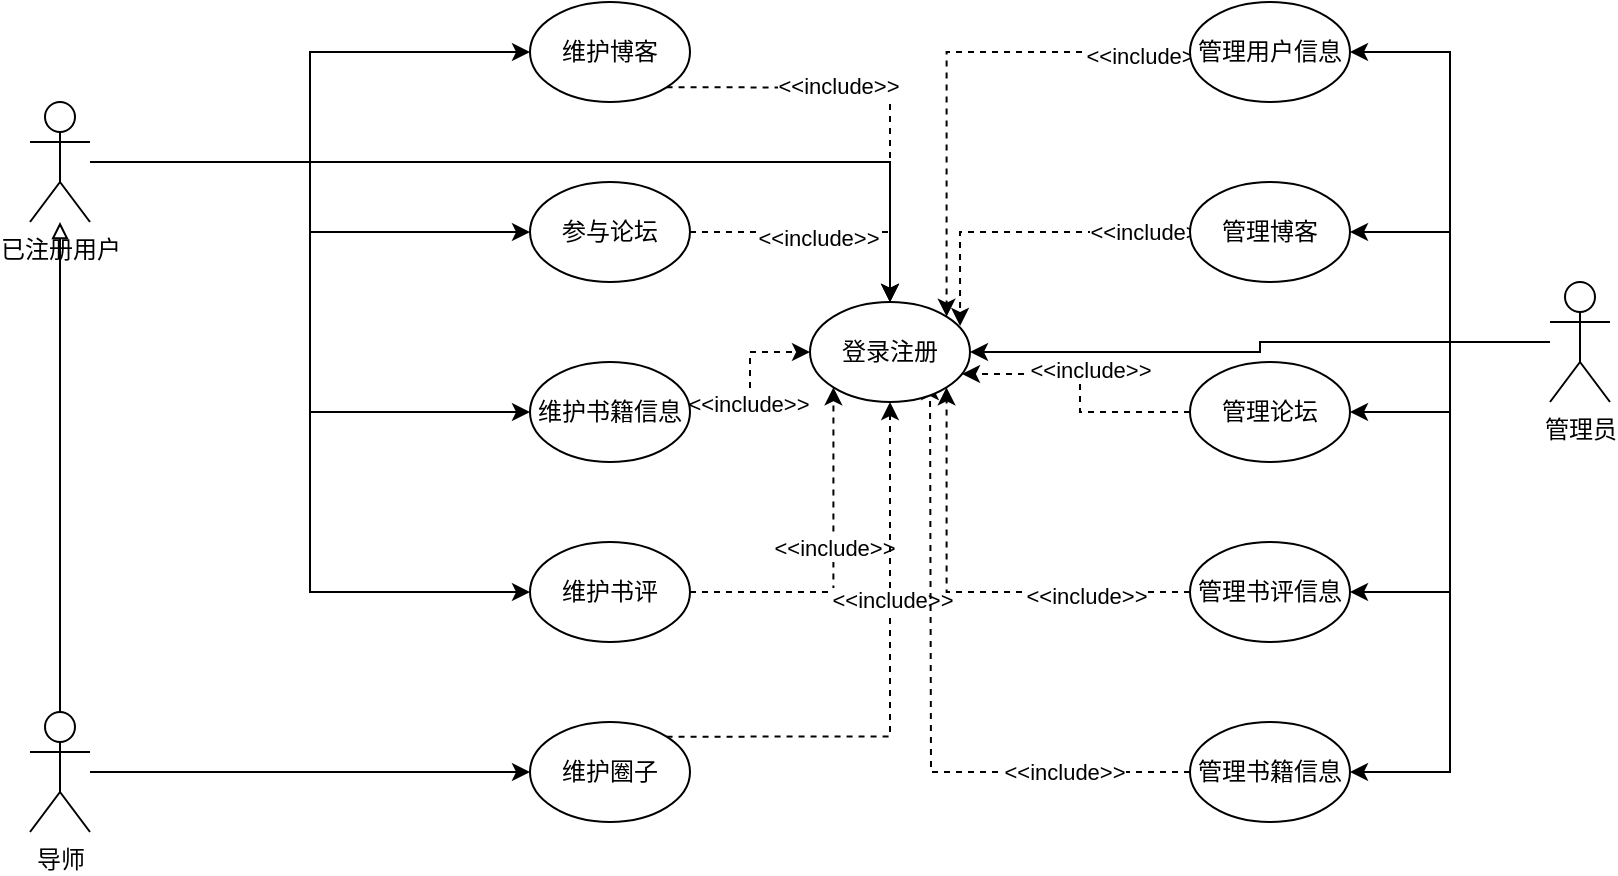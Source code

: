 <mxfile version="13.7.9" type="github" pages="6">
  <diagram id="I3KZT-gH1jHysMl6zNqr" name="用例图">
    <mxGraphModel dx="899" dy="559" grid="1" gridSize="10" guides="1" tooltips="1" connect="1" arrows="1" fold="1" page="1" pageScale="1" pageWidth="827" pageHeight="1169" math="0" shadow="0">
      <root>
        <mxCell id="0" />
        <mxCell id="1" parent="0" />
        <mxCell id="vuJ6yxuEo0MSaDhtRkO5-39" style="edgeStyle=orthogonalEdgeStyle;rounded=0;orthogonalLoop=1;jettySize=auto;html=1;exitX=1;exitY=1;exitDx=0;exitDy=0;dashed=1;startArrow=none;startFill=0;endArrow=classic;endFill=1;" parent="1" source="Urkiq6_dJbfK8fvMxKuh-2" target="vuJ6yxuEo0MSaDhtRkO5-33" edge="1">
          <mxGeometry relative="1" as="geometry" />
        </mxCell>
        <mxCell id="vuJ6yxuEo0MSaDhtRkO5-40" value="&amp;lt;&amp;lt;include&amp;gt;&amp;gt;" style="edgeLabel;html=1;align=center;verticalAlign=middle;resizable=0;points=[];" parent="vuJ6yxuEo0MSaDhtRkO5-39" vertex="1" connectable="0">
          <mxGeometry x="-0.226" y="1" relative="1" as="geometry">
            <mxPoint as="offset" />
          </mxGeometry>
        </mxCell>
        <object label="维护博客" fasdf="fsfgsfdgsadg" id="Urkiq6_dJbfK8fvMxKuh-2">
          <mxCell style="ellipse;whiteSpace=wrap;html=1;" parent="1" vertex="1">
            <mxGeometry x="350" y="40" width="80" height="50" as="geometry" />
          </mxCell>
        </object>
        <mxCell id="vuJ6yxuEo0MSaDhtRkO5-7" value="" style="edgeStyle=orthogonalEdgeStyle;rounded=0;orthogonalLoop=1;jettySize=auto;html=1;endArrow=none;endFill=0;startArrow=block;startFill=0;" parent="1" source="vuJ6yxuEo0MSaDhtRkO5-2" target="vuJ6yxuEo0MSaDhtRkO5-6" edge="1">
          <mxGeometry relative="1" as="geometry" />
        </mxCell>
        <mxCell id="vuJ6yxuEo0MSaDhtRkO5-8" style="edgeStyle=orthogonalEdgeStyle;rounded=0;orthogonalLoop=1;jettySize=auto;html=1;" parent="1" source="vuJ6yxuEo0MSaDhtRkO5-2" target="Urkiq6_dJbfK8fvMxKuh-2" edge="1">
          <mxGeometry relative="1" as="geometry" />
        </mxCell>
        <mxCell id="vuJ6yxuEo0MSaDhtRkO5-13" style="edgeStyle=orthogonalEdgeStyle;rounded=0;orthogonalLoop=1;jettySize=auto;html=1;entryX=0;entryY=0.5;entryDx=0;entryDy=0;" parent="1" source="vuJ6yxuEo0MSaDhtRkO5-2" target="vuJ6yxuEo0MSaDhtRkO5-9" edge="1">
          <mxGeometry relative="1" as="geometry" />
        </mxCell>
        <mxCell id="vuJ6yxuEo0MSaDhtRkO5-14" style="edgeStyle=orthogonalEdgeStyle;rounded=0;orthogonalLoop=1;jettySize=auto;html=1;entryX=0;entryY=0.5;entryDx=0;entryDy=0;" parent="1" source="vuJ6yxuEo0MSaDhtRkO5-2" target="vuJ6yxuEo0MSaDhtRkO5-10" edge="1">
          <mxGeometry relative="1" as="geometry" />
        </mxCell>
        <mxCell id="vuJ6yxuEo0MSaDhtRkO5-15" style="edgeStyle=orthogonalEdgeStyle;rounded=0;orthogonalLoop=1;jettySize=auto;html=1;entryX=0;entryY=0.5;entryDx=0;entryDy=0;" parent="1" source="vuJ6yxuEo0MSaDhtRkO5-2" target="vuJ6yxuEo0MSaDhtRkO5-11" edge="1">
          <mxGeometry relative="1" as="geometry" />
        </mxCell>
        <mxCell id="vuJ6yxuEo0MSaDhtRkO5-34" style="edgeStyle=orthogonalEdgeStyle;rounded=0;orthogonalLoop=1;jettySize=auto;html=1;startArrow=none;startFill=0;endArrow=classic;endFill=1;" parent="1" source="vuJ6yxuEo0MSaDhtRkO5-2" target="vuJ6yxuEo0MSaDhtRkO5-33" edge="1">
          <mxGeometry relative="1" as="geometry" />
        </mxCell>
        <mxCell id="vuJ6yxuEo0MSaDhtRkO5-2" value="已注册用户" style="shape=umlActor;verticalLabelPosition=bottom;verticalAlign=top;html=1;" parent="1" vertex="1">
          <mxGeometry x="100" y="90" width="30" height="60" as="geometry" />
        </mxCell>
        <mxCell id="vuJ6yxuEo0MSaDhtRkO5-16" style="edgeStyle=orthogonalEdgeStyle;rounded=0;orthogonalLoop=1;jettySize=auto;html=1;" parent="1" source="vuJ6yxuEo0MSaDhtRkO5-6" target="vuJ6yxuEo0MSaDhtRkO5-12" edge="1">
          <mxGeometry relative="1" as="geometry" />
        </mxCell>
        <mxCell id="vuJ6yxuEo0MSaDhtRkO5-6" value="导师" style="shape=umlActor;verticalLabelPosition=bottom;verticalAlign=top;html=1;" parent="1" vertex="1">
          <mxGeometry x="100" y="395" width="30" height="60" as="geometry" />
        </mxCell>
        <mxCell id="vuJ6yxuEo0MSaDhtRkO5-41" style="edgeStyle=orthogonalEdgeStyle;rounded=0;orthogonalLoop=1;jettySize=auto;html=1;dashed=1;startArrow=none;startFill=0;endArrow=classic;endFill=1;" parent="1" source="vuJ6yxuEo0MSaDhtRkO5-9" target="vuJ6yxuEo0MSaDhtRkO5-33" edge="1">
          <mxGeometry relative="1" as="geometry" />
        </mxCell>
        <mxCell id="vuJ6yxuEo0MSaDhtRkO5-42" value="&amp;lt;&amp;lt;include&amp;gt;&amp;gt;" style="edgeLabel;html=1;align=center;verticalAlign=middle;resizable=0;points=[];" parent="vuJ6yxuEo0MSaDhtRkO5-41" vertex="1" connectable="0">
          <mxGeometry x="-0.052" y="-3" relative="1" as="geometry">
            <mxPoint as="offset" />
          </mxGeometry>
        </mxCell>
        <UserObject label="参与论坛" link="data:page/id,ddqXl0nQFtod3dDMD2mm" id="vuJ6yxuEo0MSaDhtRkO5-9">
          <mxCell style="ellipse;whiteSpace=wrap;html=1;" parent="1" vertex="1">
            <mxGeometry x="350" y="130" width="80" height="50" as="geometry" />
          </mxCell>
        </UserObject>
        <mxCell id="vuJ6yxuEo0MSaDhtRkO5-43" style="edgeStyle=orthogonalEdgeStyle;rounded=0;orthogonalLoop=1;jettySize=auto;html=1;dashed=1;startArrow=none;startFill=0;endArrow=classic;endFill=1;" parent="1" source="vuJ6yxuEo0MSaDhtRkO5-10" target="vuJ6yxuEo0MSaDhtRkO5-33" edge="1">
          <mxGeometry relative="1" as="geometry" />
        </mxCell>
        <mxCell id="vuJ6yxuEo0MSaDhtRkO5-44" value="&amp;lt;&amp;lt;include&amp;gt;&amp;gt;" style="edgeLabel;html=1;align=center;verticalAlign=middle;resizable=0;points=[];" parent="vuJ6yxuEo0MSaDhtRkO5-43" vertex="1" connectable="0">
          <mxGeometry x="-0.356" y="4" relative="1" as="geometry">
            <mxPoint as="offset" />
          </mxGeometry>
        </mxCell>
        <mxCell id="vuJ6yxuEo0MSaDhtRkO5-10" value="维护书籍信息" style="ellipse;whiteSpace=wrap;html=1;" parent="1" vertex="1">
          <mxGeometry x="350" y="220" width="80" height="50" as="geometry" />
        </mxCell>
        <mxCell id="vuJ6yxuEo0MSaDhtRkO5-45" style="edgeStyle=orthogonalEdgeStyle;rounded=0;orthogonalLoop=1;jettySize=auto;html=1;entryX=0;entryY=1;entryDx=0;entryDy=0;dashed=1;startArrow=none;startFill=0;endArrow=classic;endFill=1;" parent="1" source="vuJ6yxuEo0MSaDhtRkO5-11" target="vuJ6yxuEo0MSaDhtRkO5-33" edge="1">
          <mxGeometry relative="1" as="geometry" />
        </mxCell>
        <mxCell id="vuJ6yxuEo0MSaDhtRkO5-46" value="&amp;lt;&amp;lt;include&amp;gt;&amp;gt;" style="edgeLabel;html=1;align=center;verticalAlign=middle;resizable=0;points=[];" parent="vuJ6yxuEo0MSaDhtRkO5-45" vertex="1" connectable="0">
          <mxGeometry x="-0.176" y="22" relative="1" as="geometry">
            <mxPoint x="22" y="-22" as="offset" />
          </mxGeometry>
        </mxCell>
        <mxCell id="vuJ6yxuEo0MSaDhtRkO5-11" value="维护书评" style="ellipse;whiteSpace=wrap;html=1;" parent="1" vertex="1">
          <mxGeometry x="350" y="310" width="80" height="50" as="geometry" />
        </mxCell>
        <mxCell id="vuJ6yxuEo0MSaDhtRkO5-37" style="edgeStyle=orthogonalEdgeStyle;rounded=0;orthogonalLoop=1;jettySize=auto;html=1;startArrow=none;startFill=0;endArrow=classic;endFill=1;exitX=1;exitY=0;exitDx=0;exitDy=0;dashed=1;" parent="1" source="vuJ6yxuEo0MSaDhtRkO5-12" target="vuJ6yxuEo0MSaDhtRkO5-33" edge="1">
          <mxGeometry relative="1" as="geometry" />
        </mxCell>
        <mxCell id="vuJ6yxuEo0MSaDhtRkO5-38" value="&amp;lt;&amp;lt;include&amp;gt;&amp;gt;" style="edgeLabel;html=1;align=center;verticalAlign=middle;resizable=0;points=[];" parent="vuJ6yxuEo0MSaDhtRkO5-37" vertex="1" connectable="0">
          <mxGeometry x="0.29" y="-1" relative="1" as="geometry">
            <mxPoint as="offset" />
          </mxGeometry>
        </mxCell>
        <mxCell id="vuJ6yxuEo0MSaDhtRkO5-12" value="维护圈子" style="ellipse;whiteSpace=wrap;html=1;" parent="1" vertex="1">
          <mxGeometry x="350" y="400" width="80" height="50" as="geometry" />
        </mxCell>
        <mxCell id="vuJ6yxuEo0MSaDhtRkO5-28" style="edgeStyle=orthogonalEdgeStyle;rounded=0;orthogonalLoop=1;jettySize=auto;html=1;entryX=1;entryY=0.5;entryDx=0;entryDy=0;startArrow=none;startFill=0;endArrow=classic;endFill=1;" parent="1" source="vuJ6yxuEo0MSaDhtRkO5-17" target="vuJ6yxuEo0MSaDhtRkO5-21" edge="1">
          <mxGeometry relative="1" as="geometry" />
        </mxCell>
        <mxCell id="vuJ6yxuEo0MSaDhtRkO5-29" style="edgeStyle=orthogonalEdgeStyle;rounded=0;orthogonalLoop=1;jettySize=auto;html=1;entryX=1;entryY=0.5;entryDx=0;entryDy=0;startArrow=none;startFill=0;endArrow=classic;endFill=1;" parent="1" source="vuJ6yxuEo0MSaDhtRkO5-17" target="vuJ6yxuEo0MSaDhtRkO5-20" edge="1">
          <mxGeometry relative="1" as="geometry" />
        </mxCell>
        <mxCell id="vuJ6yxuEo0MSaDhtRkO5-30" style="edgeStyle=orthogonalEdgeStyle;rounded=0;orthogonalLoop=1;jettySize=auto;html=1;entryX=1;entryY=0.5;entryDx=0;entryDy=0;startArrow=none;startFill=0;endArrow=classic;endFill=1;" parent="1" source="vuJ6yxuEo0MSaDhtRkO5-17" target="vuJ6yxuEo0MSaDhtRkO5-19" edge="1">
          <mxGeometry relative="1" as="geometry" />
        </mxCell>
        <mxCell id="vuJ6yxuEo0MSaDhtRkO5-31" style="edgeStyle=orthogonalEdgeStyle;rounded=0;orthogonalLoop=1;jettySize=auto;html=1;entryX=1;entryY=0.5;entryDx=0;entryDy=0;startArrow=none;startFill=0;endArrow=classic;endFill=1;" parent="1" source="vuJ6yxuEo0MSaDhtRkO5-17" target="vuJ6yxuEo0MSaDhtRkO5-18" edge="1">
          <mxGeometry relative="1" as="geometry" />
        </mxCell>
        <mxCell id="vuJ6yxuEo0MSaDhtRkO5-32" style="edgeStyle=orthogonalEdgeStyle;rounded=0;orthogonalLoop=1;jettySize=auto;html=1;entryX=1;entryY=0.5;entryDx=0;entryDy=0;startArrow=none;startFill=0;endArrow=classic;endFill=1;" parent="1" source="vuJ6yxuEo0MSaDhtRkO5-17" target="vuJ6yxuEo0MSaDhtRkO5-22" edge="1">
          <mxGeometry relative="1" as="geometry" />
        </mxCell>
        <mxCell id="vuJ6yxuEo0MSaDhtRkO5-36" style="edgeStyle=orthogonalEdgeStyle;rounded=0;orthogonalLoop=1;jettySize=auto;html=1;startArrow=none;startFill=0;endArrow=classic;endFill=1;" parent="1" source="vuJ6yxuEo0MSaDhtRkO5-17" target="vuJ6yxuEo0MSaDhtRkO5-33" edge="1">
          <mxGeometry relative="1" as="geometry" />
        </mxCell>
        <mxCell id="vuJ6yxuEo0MSaDhtRkO5-17" value="管理员" style="shape=umlActor;verticalLabelPosition=bottom;verticalAlign=top;html=1;" parent="1" vertex="1">
          <mxGeometry x="860" y="180" width="30" height="60" as="geometry" />
        </mxCell>
        <mxCell id="vuJ6yxuEo0MSaDhtRkO5-50" style="edgeStyle=orthogonalEdgeStyle;rounded=0;orthogonalLoop=1;jettySize=auto;html=1;entryX=1;entryY=1;entryDx=0;entryDy=0;dashed=1;startArrow=none;startFill=0;endArrow=classic;endFill=1;" parent="1" source="vuJ6yxuEo0MSaDhtRkO5-18" target="vuJ6yxuEo0MSaDhtRkO5-33" edge="1">
          <mxGeometry relative="1" as="geometry" />
        </mxCell>
        <mxCell id="vuJ6yxuEo0MSaDhtRkO5-57" value="&amp;lt;&amp;lt;include&amp;gt;&amp;gt;" style="edgeLabel;html=1;align=center;verticalAlign=middle;resizable=0;points=[];" parent="vuJ6yxuEo0MSaDhtRkO5-50" vertex="1" connectable="0">
          <mxGeometry x="-0.535" y="2" relative="1" as="geometry">
            <mxPoint as="offset" />
          </mxGeometry>
        </mxCell>
        <mxCell id="vuJ6yxuEo0MSaDhtRkO5-18" value="管理书评信息" style="ellipse;whiteSpace=wrap;html=1;" parent="1" vertex="1">
          <mxGeometry x="680" y="310" width="80" height="50" as="geometry" />
        </mxCell>
        <mxCell id="vuJ6yxuEo0MSaDhtRkO5-49" style="edgeStyle=orthogonalEdgeStyle;rounded=0;orthogonalLoop=1;jettySize=auto;html=1;entryX=0.95;entryY=0.72;entryDx=0;entryDy=0;entryPerimeter=0;dashed=1;startArrow=none;startFill=0;endArrow=classic;endFill=1;" parent="1" source="vuJ6yxuEo0MSaDhtRkO5-19" target="vuJ6yxuEo0MSaDhtRkO5-33" edge="1">
          <mxGeometry relative="1" as="geometry" />
        </mxCell>
        <mxCell id="vuJ6yxuEo0MSaDhtRkO5-59" value="&amp;lt;&amp;lt;include&amp;gt;&amp;gt;" style="edgeLabel;html=1;align=center;verticalAlign=middle;resizable=0;points=[];" parent="vuJ6yxuEo0MSaDhtRkO5-49" vertex="1" connectable="0">
          <mxGeometry x="0.368" y="-2" relative="1" as="geometry">
            <mxPoint x="22" as="offset" />
          </mxGeometry>
        </mxCell>
        <mxCell id="vuJ6yxuEo0MSaDhtRkO5-19" value="管理论坛" style="ellipse;whiteSpace=wrap;html=1;" parent="1" vertex="1">
          <mxGeometry x="680" y="220" width="80" height="50" as="geometry" />
        </mxCell>
        <mxCell id="vuJ6yxuEo0MSaDhtRkO5-48" style="edgeStyle=orthogonalEdgeStyle;rounded=0;orthogonalLoop=1;jettySize=auto;html=1;entryX=0.938;entryY=0.24;entryDx=0;entryDy=0;entryPerimeter=0;dashed=1;startArrow=none;startFill=0;endArrow=classic;endFill=1;" parent="1" source="vuJ6yxuEo0MSaDhtRkO5-20" target="vuJ6yxuEo0MSaDhtRkO5-33" edge="1">
          <mxGeometry relative="1" as="geometry" />
        </mxCell>
        <mxCell id="vuJ6yxuEo0MSaDhtRkO5-55" value="&amp;lt;&amp;lt;include&amp;gt;&amp;gt;" style="edgeLabel;html=1;align=center;verticalAlign=middle;resizable=0;points=[];" parent="vuJ6yxuEo0MSaDhtRkO5-48" vertex="1" connectable="0">
          <mxGeometry x="-0.747" relative="1" as="geometry">
            <mxPoint as="offset" />
          </mxGeometry>
        </mxCell>
        <mxCell id="vuJ6yxuEo0MSaDhtRkO5-20" value="管理博客" style="ellipse;whiteSpace=wrap;html=1;" parent="1" vertex="1">
          <mxGeometry x="680" y="130" width="80" height="50" as="geometry" />
        </mxCell>
        <mxCell id="vuJ6yxuEo0MSaDhtRkO5-47" style="edgeStyle=orthogonalEdgeStyle;rounded=0;orthogonalLoop=1;jettySize=auto;html=1;entryX=1;entryY=0;entryDx=0;entryDy=0;dashed=1;startArrow=none;startFill=0;endArrow=classic;endFill=1;" parent="1" source="vuJ6yxuEo0MSaDhtRkO5-21" target="vuJ6yxuEo0MSaDhtRkO5-33" edge="1">
          <mxGeometry relative="1" as="geometry" />
        </mxCell>
        <mxCell id="vuJ6yxuEo0MSaDhtRkO5-52" value="&amp;lt;&amp;lt;include&amp;gt;&amp;gt;" style="edgeLabel;html=1;align=center;verticalAlign=middle;resizable=0;points=[];" parent="vuJ6yxuEo0MSaDhtRkO5-47" vertex="1" connectable="0">
          <mxGeometry x="-0.821" y="2" relative="1" as="geometry">
            <mxPoint as="offset" />
          </mxGeometry>
        </mxCell>
        <mxCell id="vuJ6yxuEo0MSaDhtRkO5-21" value="管理用户信息" style="ellipse;whiteSpace=wrap;html=1;" parent="1" vertex="1">
          <mxGeometry x="680" y="40" width="80" height="50" as="geometry" />
        </mxCell>
        <mxCell id="vuJ6yxuEo0MSaDhtRkO5-51" style="edgeStyle=orthogonalEdgeStyle;rounded=0;orthogonalLoop=1;jettySize=auto;html=1;dashed=1;startArrow=none;startFill=0;endArrow=classic;endFill=1;" parent="1" source="vuJ6yxuEo0MSaDhtRkO5-22" edge="1">
          <mxGeometry relative="1" as="geometry">
            <mxPoint x="550" y="230" as="targetPoint" />
          </mxGeometry>
        </mxCell>
        <mxCell id="vuJ6yxuEo0MSaDhtRkO5-58" value="&amp;lt;&amp;lt;include&amp;gt;&amp;gt;" style="edgeLabel;html=1;align=center;verticalAlign=middle;resizable=0;points=[];" parent="vuJ6yxuEo0MSaDhtRkO5-51" vertex="1" connectable="0">
          <mxGeometry x="-0.608" relative="1" as="geometry">
            <mxPoint as="offset" />
          </mxGeometry>
        </mxCell>
        <mxCell id="vuJ6yxuEo0MSaDhtRkO5-22" value="管理书籍信息" style="ellipse;whiteSpace=wrap;html=1;" parent="1" vertex="1">
          <mxGeometry x="680" y="400" width="80" height="50" as="geometry" />
        </mxCell>
        <mxCell id="vuJ6yxuEo0MSaDhtRkO5-33" value="登录注册" style="ellipse;whiteSpace=wrap;html=1;" parent="1" vertex="1">
          <mxGeometry x="490" y="190" width="80" height="50" as="geometry" />
        </mxCell>
      </root>
    </mxGraphModel>
  </diagram>
  <diagram id="ddqXl0nQFtod3dDMD2mm" name="用例文字">
    <mxGraphModel dx="899" dy="559" grid="1" gridSize="10" guides="1" tooltips="1" connect="1" arrows="1" fold="1" page="1" pageScale="1" pageWidth="827" pageHeight="1169" math="0" shadow="0">
      <root>
        <mxCell id="R9NvmIShY4WSAQd4rQcJ-0" />
        <mxCell id="R9NvmIShY4WSAQd4rQcJ-1" parent="R9NvmIShY4WSAQd4rQcJ-0" />
        <mxCell id="b-Akr65Ob2qr5rtVW4R0-0" value="&lt;div&gt;&lt;span&gt;用例编号：xx&lt;/span&gt;&lt;/div&gt;&lt;div&gt;&lt;span&gt;用例名称：参与论坛&lt;/span&gt;&lt;/div&gt;&lt;div&gt;&lt;span&gt;前置条件：已登录，点击“讨论区”按钮&lt;/span&gt;&lt;/div&gt;&lt;div&gt;&lt;span&gt;后置条件：成功参与论坛&lt;/span&gt;&lt;/div&gt;&lt;div&gt;&lt;span&gt;活动步骤：1.点击讨论区按钮。&lt;/span&gt;&lt;/div&gt;&lt;div&gt;&lt;span&gt;2.显示已有讨论区&lt;/span&gt;&lt;/div&gt;&lt;div&gt;&lt;span&gt;3.用户点击进入已有的讨论区或新建讨论&lt;/span&gt;&lt;/div&gt;&lt;div&gt;&lt;span&gt;4.进入讨论&lt;/span&gt;&lt;/div&gt;&lt;div&gt;&lt;span&gt;拓展点：无&lt;/span&gt;&lt;/div&gt;&lt;div&gt;&lt;span&gt;异常处理：1.未登录——跳转&lt;/span&gt;&lt;/div&gt;&lt;div&gt;&lt;span&gt;2.系统出错——错误页，记录日志&lt;/span&gt;&lt;/div&gt;" style="text;html=1;align=left;verticalAlign=middle;resizable=0;points=[];autosize=1;" vertex="1" parent="R9NvmIShY4WSAQd4rQcJ-1">
          <mxGeometry x="90" y="410" width="230" height="160" as="geometry" />
        </mxCell>
      </root>
    </mxGraphModel>
  </diagram>
  <diagram id="PIxRhNnzzL-6vCuk4qo_" name="参与论坛类图">
    <mxGraphModel dx="899" dy="559" grid="1" gridSize="10" guides="1" tooltips="1" connect="1" arrows="1" fold="1" page="1" pageScale="1" pageWidth="827" pageHeight="1169" math="0" shadow="0">
      <root>
        <mxCell id="ge1Y5yiAR5JoLluocOsc-0" />
        <mxCell id="ge1Y5yiAR5JoLluocOsc-1" parent="ge1Y5yiAR5JoLluocOsc-0" />
        <mxCell id="fnrXz1J3qbSqWxqYZVMJ-4" value="User" style="swimlane;fontStyle=1;align=center;verticalAlign=top;childLayout=stackLayout;horizontal=1;startSize=26;horizontalStack=0;resizeParent=1;resizeParentMax=0;resizeLast=0;collapsible=1;marginBottom=0;" vertex="1" parent="ge1Y5yiAR5JoLluocOsc-1">
          <mxGeometry x="130" y="80" width="160" height="210" as="geometry">
            <mxRectangle x="280" y="80" width="60" height="26" as="alternateBounds" />
          </mxGeometry>
        </mxCell>
        <mxCell id="fnrXz1J3qbSqWxqYZVMJ-5" value="id:int" style="text;strokeColor=none;fillColor=none;align=left;verticalAlign=top;spacingLeft=4;spacingRight=4;overflow=hidden;rotatable=0;points=[[0,0.5],[1,0.5]];portConstraint=eastwest;" vertex="1" parent="fnrXz1J3qbSqWxqYZVMJ-4">
          <mxGeometry y="26" width="160" height="26" as="geometry" />
        </mxCell>
        <mxCell id="fnrXz1J3qbSqWxqYZVMJ-6" value="" style="line;strokeWidth=1;fillColor=none;align=left;verticalAlign=middle;spacingTop=-1;spacingLeft=3;spacingRight=3;rotatable=0;labelPosition=right;points=[];portConstraint=eastwest;" vertex="1" parent="fnrXz1J3qbSqWxqYZVMJ-4">
          <mxGeometry y="52" width="160" height="8" as="geometry" />
        </mxCell>
        <mxCell id="fnrXz1J3qbSqWxqYZVMJ-7" value="password:string" style="text;strokeColor=none;fillColor=none;align=left;verticalAlign=top;spacingLeft=4;spacingRight=4;overflow=hidden;rotatable=0;points=[[0,0.5],[1,0.5]];portConstraint=eastwest;" vertex="1" parent="fnrXz1J3qbSqWxqYZVMJ-4">
          <mxGeometry y="60" width="160" height="26" as="geometry" />
        </mxCell>
        <mxCell id="fnrXz1J3qbSqWxqYZVMJ-15" value="img" style="rounded=0;whiteSpace=wrap;html=1;" vertex="1" parent="fnrXz1J3qbSqWxqYZVMJ-4">
          <mxGeometry y="86" width="160" height="30" as="geometry" />
        </mxCell>
        <mxCell id="fnrXz1J3qbSqWxqYZVMJ-16" value="login()" style="rounded=0;whiteSpace=wrap;html=1;" vertex="1" parent="fnrXz1J3qbSqWxqYZVMJ-4">
          <mxGeometry y="116" width="160" height="34" as="geometry" />
        </mxCell>
        <mxCell id="sewnEPU8cPqHBaksERaa-2" value="viewComment()" style="rounded=0;whiteSpace=wrap;html=1;shadow=0;glass=0;sketch=0;imageAspect=1;fillOpacity=0;strokeOpacity=100;" vertex="1" parent="fnrXz1J3qbSqWxqYZVMJ-4">
          <mxGeometry y="150" width="160" height="30" as="geometry" />
        </mxCell>
        <mxCell id="Pe0jZCrPs6R8YZe5xFqU-0" value="review()" style="rounded=0;whiteSpace=wrap;html=1;shadow=0;glass=0;sketch=0;imageAspect=1;fillOpacity=0;strokeOpacity=100;" vertex="1" parent="fnrXz1J3qbSqWxqYZVMJ-4">
          <mxGeometry y="180" width="160" height="30" as="geometry" />
        </mxCell>
        <mxCell id="Pe0jZCrPs6R8YZe5xFqU-1" value="Discuz" style="swimlane;fontStyle=1;align=center;verticalAlign=top;childLayout=stackLayout;horizontal=1;startSize=26;horizontalStack=0;resizeParent=1;resizeParentMax=0;resizeLast=0;collapsible=1;marginBottom=0;rounded=0;shadow=0;glass=0;sketch=0;" vertex="1" parent="ge1Y5yiAR5JoLluocOsc-1">
          <mxGeometry x="440" y="80" width="160" height="206" as="geometry" />
        </mxCell>
        <mxCell id="Pe0jZCrPs6R8YZe5xFqU-2" value="id:int" style="text;strokeColor=none;fillColor=none;align=left;verticalAlign=top;spacingLeft=4;spacingRight=4;overflow=hidden;rotatable=0;points=[[0,0.5],[1,0.5]];portConstraint=eastwest;" vertex="1" parent="Pe0jZCrPs6R8YZe5xFqU-1">
          <mxGeometry y="26" width="160" height="26" as="geometry" />
        </mxCell>
        <mxCell id="Pe0jZCrPs6R8YZe5xFqU-3" value="" style="line;strokeWidth=1;fillColor=none;align=left;verticalAlign=middle;spacingTop=-1;spacingLeft=3;spacingRight=3;rotatable=0;labelPosition=right;points=[];portConstraint=eastwest;" vertex="1" parent="Pe0jZCrPs6R8YZe5xFqU-1">
          <mxGeometry y="52" width="160" height="8" as="geometry" />
        </mxCell>
        <mxCell id="Pe0jZCrPs6R8YZe5xFqU-4" value="userId:int" style="text;strokeColor=none;fillColor=none;align=left;verticalAlign=top;spacingLeft=4;spacingRight=4;overflow=hidden;rotatable=0;points=[[0,0.5],[1,0.5]];portConstraint=eastwest;" vertex="1" parent="Pe0jZCrPs6R8YZe5xFqU-1">
          <mxGeometry y="60" width="160" height="26" as="geometry" />
        </mxCell>
        <mxCell id="sewnEPU8cPqHBaksERaa-0" value="content:string" style="rounded=0;whiteSpace=wrap;html=1;shadow=0;glass=0;sketch=0;imageAspect=1;fillOpacity=0;strokeOpacity=100;" vertex="1" parent="Pe0jZCrPs6R8YZe5xFqU-1">
          <mxGeometry y="86" width="160" height="30" as="geometry" />
        </mxCell>
        <mxCell id="Pe0jZCrPs6R8YZe5xFqU-5" value="time:datetime" style="rounded=0;whiteSpace=wrap;html=1;shadow=0;glass=0;sketch=0;imageAspect=1;fillOpacity=0;strokeOpacity=100;" vertex="1" parent="Pe0jZCrPs6R8YZe5xFqU-1">
          <mxGeometry y="116" width="160" height="30" as="geometry" />
        </mxCell>
        <mxCell id="Pe0jZCrPs6R8YZe5xFqU-8" value="parent:int" style="rounded=0;whiteSpace=wrap;html=1;shadow=0;glass=0;sketch=0;imageAspect=1;fillOpacity=0;strokeOpacity=100;" vertex="1" parent="Pe0jZCrPs6R8YZe5xFqU-1">
          <mxGeometry y="146" width="160" height="30" as="geometry" />
        </mxCell>
        <mxCell id="Pe0jZCrPs6R8YZe5xFqU-7" value="type:bit" style="rounded=0;whiteSpace=wrap;html=1;shadow=0;glass=0;sketch=0;imageAspect=1;fillOpacity=0;strokeOpacity=100;" vertex="1" parent="Pe0jZCrPs6R8YZe5xFqU-1">
          <mxGeometry y="176" width="160" height="30" as="geometry" />
        </mxCell>
        <mxCell id="Pe0jZCrPs6R8YZe5xFqU-9" value="Relation" style="endArrow=open;html=1;endSize=12;startArrow=diamondThin;startSize=14;startFill=0;edgeStyle=orthogonalEdgeStyle;exitX=1;exitY=0.5;exitDx=0;exitDy=0;entryX=0;entryY=0.5;entryDx=0;entryDy=0;" edge="1" parent="ge1Y5yiAR5JoLluocOsc-1" source="fnrXz1J3qbSqWxqYZVMJ-15" target="Pe0jZCrPs6R8YZe5xFqU-1">
          <mxGeometry relative="1" as="geometry">
            <mxPoint x="260" y="180" as="sourcePoint" />
            <mxPoint x="420" y="180" as="targetPoint" />
          </mxGeometry>
        </mxCell>
        <mxCell id="Pe0jZCrPs6R8YZe5xFqU-10" value="0..n" style="edgeLabel;resizable=0;html=1;align=left;verticalAlign=top;" connectable="0" vertex="1" parent="Pe0jZCrPs6R8YZe5xFqU-9">
          <mxGeometry x="-1" relative="1" as="geometry">
            <mxPoint x="124" y="-21" as="offset" />
          </mxGeometry>
        </mxCell>
        <mxCell id="Pe0jZCrPs6R8YZe5xFqU-11" value="1" style="edgeLabel;resizable=0;html=1;align=right;verticalAlign=top;" connectable="0" vertex="1" parent="Pe0jZCrPs6R8YZe5xFqU-9">
          <mxGeometry x="1" relative="1" as="geometry">
            <mxPoint x="-130" y="-23" as="offset" />
          </mxGeometry>
        </mxCell>
        <mxCell id="4LaohEWLadUSyOqzvYMP-0" value="主题和回复同一实体" style="text;html=1;align=center;verticalAlign=middle;resizable=0;points=[];autosize=1;" vertex="1" parent="ge1Y5yiAR5JoLluocOsc-1">
          <mxGeometry x="600" y="210" width="120" height="20" as="geometry" />
        </mxCell>
      </root>
    </mxGraphModel>
  </diagram>
  <diagram id="ZvGkAk_WLxDwGIhJIHXp" name="参与论坛对象图">
    <mxGraphModel dx="899" dy="559" grid="1" gridSize="10" guides="1" tooltips="1" connect="1" arrows="1" fold="1" page="1" pageScale="1" pageWidth="827" pageHeight="1169" math="0" shadow="0">
      <root>
        <mxCell id="z-CVKgsDqFBqJZk--zXT-0" />
        <mxCell id="z-CVKgsDqFBqJZk--zXT-1" parent="z-CVKgsDqFBqJZk--zXT-0" />
        <mxCell id="840c03-qP91tFdaPRe9u-0" style="edgeStyle=orthogonalEdgeStyle;rounded=0;orthogonalLoop=1;jettySize=auto;html=1;endArrow=none;endFill=0;" edge="1" parent="z-CVKgsDqFBqJZk--zXT-1" source="L2OrqItvQ_Rxt3m2jq36-0" target="L2OrqItvQ_Rxt3m2jq36-1">
          <mxGeometry relative="1" as="geometry" />
        </mxCell>
        <mxCell id="L2OrqItvQ_Rxt3m2jq36-0" value="user" style="ellipse;shape=umlEntity;whiteSpace=wrap;html=1;rounded=0;shadow=0;glass=0;sketch=0;" vertex="1" parent="z-CVKgsDqFBqJZk--zXT-1">
          <mxGeometry x="220" y="160" width="80" height="80" as="geometry" />
        </mxCell>
        <mxCell id="L2OrqItvQ_Rxt3m2jq36-1" value="Discuz" style="ellipse;shape=umlEntity;whiteSpace=wrap;html=1;rounded=0;shadow=0;glass=0;sketch=0;" vertex="1" parent="z-CVKgsDqFBqJZk--zXT-1">
          <mxGeometry x="510" y="160" width="80" height="80" as="geometry" />
        </mxCell>
        <mxCell id="wMT7Jo9sGNu5rfx4kUKY-0" value="论坛控制类" style="ellipse;shape=umlControl;whiteSpace=wrap;html=1;" vertex="1" parent="z-CVKgsDqFBqJZk--zXT-1">
          <mxGeometry x="370" y="300" width="70" height="80" as="geometry" />
        </mxCell>
      </root>
    </mxGraphModel>
  </diagram>
  <diagram id="Dmh0phmU22sRIasIIxRA" name="包图">
    <mxGraphModel dx="899" dy="559" grid="1" gridSize="10" guides="1" tooltips="1" connect="1" arrows="1" fold="1" page="1" pageScale="1" pageWidth="827" pageHeight="1169" math="0" shadow="0">
      <root>
        <mxCell id="f_59wvBuFlrTC7KGXI5E-0" />
        <mxCell id="f_59wvBuFlrTC7KGXI5E-1" parent="f_59wvBuFlrTC7KGXI5E-0" />
        <mxCell id="f_59wvBuFlrTC7KGXI5E-2" value="个人主页模块" style="shape=folder;fontStyle=1;spacingTop=10;tabWidth=40;tabHeight=14;tabPosition=left;html=1;" vertex="1" parent="f_59wvBuFlrTC7KGXI5E-1">
          <mxGeometry x="460" y="60" width="140" height="100" as="geometry" />
        </mxCell>
        <mxCell id="f_59wvBuFlrTC7KGXI5E-3" value="圈子管理模块" style="shape=folder;fontStyle=1;spacingTop=10;tabWidth=40;tabHeight=14;tabPosition=left;html=1;" vertex="1" parent="f_59wvBuFlrTC7KGXI5E-1">
          <mxGeometry x="240" y="60" width="140" height="100" as="geometry" />
        </mxCell>
        <mxCell id="f_59wvBuFlrTC7KGXI5E-4" value="书库管理模块" style="shape=folder;fontStyle=1;spacingTop=10;tabWidth=40;tabHeight=14;tabPosition=left;html=1;" vertex="1" parent="f_59wvBuFlrTC7KGXI5E-1">
          <mxGeometry x="240" y="400" width="140" height="100" as="geometry" />
        </mxCell>
        <mxCell id="f_59wvBuFlrTC7KGXI5E-14" style="edgeStyle=orthogonalEdgeStyle;rounded=0;orthogonalLoop=1;jettySize=auto;html=1;exitX=0;exitY=0;exitDx=140;exitDy=57;exitPerimeter=0;endArrow=none;endFill=0;" edge="1" parent="f_59wvBuFlrTC7KGXI5E-1" source="f_59wvBuFlrTC7KGXI5E-5" target="f_59wvBuFlrTC7KGXI5E-8">
          <mxGeometry relative="1" as="geometry" />
        </mxCell>
        <mxCell id="f_59wvBuFlrTC7KGXI5E-5" value="登录注册模块" style="shape=folder;fontStyle=1;spacingTop=10;tabWidth=40;tabHeight=14;tabPosition=left;html=1;" vertex="1" parent="f_59wvBuFlrTC7KGXI5E-1">
          <mxGeometry x="460" y="230" width="140" height="100" as="geometry" />
        </mxCell>
        <mxCell id="f_59wvBuFlrTC7KGXI5E-6" value="网站维护模块" style="shape=folder;fontStyle=1;spacingTop=10;tabWidth=40;tabHeight=14;tabPosition=left;html=1;" vertex="1" parent="f_59wvBuFlrTC7KGXI5E-1">
          <mxGeometry x="240" y="230" width="140" height="100" as="geometry" />
        </mxCell>
        <mxCell id="f_59wvBuFlrTC7KGXI5E-7" value="管理员类" style="shape=module;align=left;spacingLeft=20;align=center;verticalAlign=top;html=1;" vertex="1" parent="f_59wvBuFlrTC7KGXI5E-1">
          <mxGeometry x="680" y="240" width="100" height="30" as="geometry" />
        </mxCell>
        <mxCell id="f_59wvBuFlrTC7KGXI5E-8" value="教师类" style="shape=module;align=left;spacingLeft=20;align=center;verticalAlign=top;html=1;" vertex="1" parent="f_59wvBuFlrTC7KGXI5E-1">
          <mxGeometry x="680" y="270" width="100" height="30" as="geometry" />
        </mxCell>
        <mxCell id="f_59wvBuFlrTC7KGXI5E-9" value="学生类" style="shape=module;align=left;spacingLeft=20;align=center;verticalAlign=top;html=1;" vertex="1" parent="f_59wvBuFlrTC7KGXI5E-1">
          <mxGeometry x="680" y="300" width="100" height="30" as="geometry" />
        </mxCell>
        <mxCell id="f_59wvBuFlrTC7KGXI5E-10" value="用户登录界面控制类" style="shape=module;align=left;spacingLeft=20;align=center;verticalAlign=top;html=1;" vertex="1" parent="f_59wvBuFlrTC7KGXI5E-1">
          <mxGeometry x="680" y="330" width="100" height="30" as="geometry" />
        </mxCell>
        <mxCell id="f_59wvBuFlrTC7KGXI5E-11" value="用户登录界面类" style="shape=module;align=left;spacingLeft=20;align=center;verticalAlign=top;html=1;" vertex="1" parent="f_59wvBuFlrTC7KGXI5E-1">
          <mxGeometry x="680" y="360" width="100" height="30" as="geometry" />
        </mxCell>
        <mxCell id="f_59wvBuFlrTC7KGXI5E-12" value="用户类" style="shape=module;align=left;spacingLeft=20;align=center;verticalAlign=top;html=1;" vertex="1" parent="f_59wvBuFlrTC7KGXI5E-1">
          <mxGeometry x="680" y="390" width="100" height="30" as="geometry" />
        </mxCell>
      </root>
    </mxGraphModel>
  </diagram>
  <diagram id="ZnssDVQGX4LqKEMoGU1k" name="参与论坛时序图">
    <mxGraphModel dx="1058" dy="658" grid="1" gridSize="10" guides="1" tooltips="1" connect="1" arrows="1" fold="1" page="1" pageScale="1" pageWidth="827" pageHeight="1169" math="0" shadow="0">
      <root>
        <mxCell id="PTqxB6n7PZ9B36tsKr06-0" />
        <mxCell id="PTqxB6n7PZ9B36tsKr06-1" parent="PTqxB6n7PZ9B36tsKr06-0" />
        <mxCell id="7LGEzwHAXOQsrXjMmK6y-0" value=":User" style="shape=umlLifeline;perimeter=lifelinePerimeter;whiteSpace=wrap;html=1;container=1;collapsible=0;recursiveResize=0;outlineConnect=0;" vertex="1" parent="PTqxB6n7PZ9B36tsKr06-1">
          <mxGeometry x="40" y="110" width="100" height="300" as="geometry" />
        </mxCell>
        <mxCell id="7LGEzwHAXOQsrXjMmK6y-1" value=":UserInterface" style="shape=umlLifeline;perimeter=lifelinePerimeter;whiteSpace=wrap;html=1;container=1;collapsible=0;recursiveResize=0;outlineConnect=0;" vertex="1" parent="PTqxB6n7PZ9B36tsKr06-1">
          <mxGeometry x="210" y="110" width="100" height="300" as="geometry" />
        </mxCell>
        <mxCell id="JOQQhcDcRbGHiE1psYIl-6" value="" style="html=1;points=[];perimeter=orthogonalPerimeter;fontSize=15;" vertex="1" parent="7LGEzwHAXOQsrXjMmK6y-1">
          <mxGeometry x="45" y="80" width="10" height="130" as="geometry" />
        </mxCell>
        <mxCell id="7LGEzwHAXOQsrXjMmK6y-2" value="讨论控制类" style="shape=umlLifeline;perimeter=lifelinePerimeter;whiteSpace=wrap;html=1;container=1;collapsible=0;recursiveResize=0;outlineConnect=0;" vertex="1" parent="PTqxB6n7PZ9B36tsKr06-1">
          <mxGeometry x="414" y="110" width="100" height="300" as="geometry" />
        </mxCell>
        <mxCell id="JOQQhcDcRbGHiE1psYIl-12" style="edgeStyle=orthogonalEdgeStyle;rounded=0;orthogonalLoop=1;jettySize=auto;html=1;startArrow=none;startFill=0;endArrow=classic;endFill=1;fontSize=15;" edge="1" parent="7LGEzwHAXOQsrXjMmK6y-2" source="JOQQhcDcRbGHiE1psYIl-9" target="7LGEzwHAXOQsrXjMmK6y-2">
          <mxGeometry relative="1" as="geometry" />
        </mxCell>
        <mxCell id="JOQQhcDcRbGHiE1psYIl-9" value="" style="html=1;points=[];perimeter=orthogonalPerimeter;fontSize=15;" vertex="1" parent="7LGEzwHAXOQsrXjMmK6y-2">
          <mxGeometry x="45" y="90" width="10" height="100" as="geometry" />
        </mxCell>
        <mxCell id="7LGEzwHAXOQsrXjMmK6y-3" value="Discuz实体" style="shape=umlLifeline;perimeter=lifelinePerimeter;whiteSpace=wrap;html=1;container=1;collapsible=0;recursiveResize=0;outlineConnect=0;" vertex="1" parent="PTqxB6n7PZ9B36tsKr06-1">
          <mxGeometry x="620" y="110" width="100" height="300" as="geometry" />
        </mxCell>
        <mxCell id="JOQQhcDcRbGHiE1psYIl-13" value="" style="html=1;points=[];perimeter=orthogonalPerimeter;fontSize=15;" vertex="1" parent="7LGEzwHAXOQsrXjMmK6y-3">
          <mxGeometry x="45" y="90" width="10" height="80" as="geometry" />
        </mxCell>
        <mxCell id="JOQQhcDcRbGHiE1psYIl-14" value="&lt;span style=&quot;font-size: 11px&quot;&gt;分页查询&lt;/span&gt;" style="html=1;verticalAlign=bottom;endArrow=block;fontSize=15;" edge="1" target="7LGEzwHAXOQsrXjMmK6y-3" parent="7LGEzwHAXOQsrXjMmK6y-3">
          <mxGeometry relative="1" as="geometry">
            <mxPoint x="-150" y="110" as="sourcePoint" />
          </mxGeometry>
        </mxCell>
        <mxCell id="o3XMxdXtt3bwAbuQBhEZ-51" style="edgeStyle=orthogonalEdgeStyle;rounded=0;orthogonalLoop=1;jettySize=auto;html=1;endArrow=classic;endFill=1;" edge="1" parent="PTqxB6n7PZ9B36tsKr06-1" source="o3XMxdXtt3bwAbuQBhEZ-57" target="o3XMxdXtt3bwAbuQBhEZ-60">
          <mxGeometry relative="1" as="geometry">
            <Array as="points">
              <mxPoint x="220" y="940" />
              <mxPoint x="220" y="940" />
            </Array>
          </mxGeometry>
        </mxCell>
        <mxCell id="o3XMxdXtt3bwAbuQBhEZ-52" value="&lt;span style=&quot;color: rgba(0 , 0 , 0 , 0) ; font-family: monospace ; font-size: 0px ; background-color: rgb(248 , 249 , 250)&quot;&gt;%3CmxGraphModel%3E%3Croot%3E%3CmxCell%20id%3D%220%22%2F%3E%3CmxCell%20id%3D%221%22%20parent%3D%220%22%2F%3E%3CmxCell%20id%3D%222%22%20value%3D%22%E8%BF%9B%E5%85%A5%E5%B7%B2%E6%9C%89%E8%AE%A8%E8%AE%BA%E5%8C%BA%22%20style%3D%22edgeLabel%3Bhtml%3D1%3Balign%3Dcenter%3BverticalAlign%3Dmiddle%3Bresizable%3D0%3Bpoints%3D%5B%5D%3B%22%20vertex%3D%221%22%20connectable%3D%220%22%20parent%3D%221%22%3E%3CmxGeometry%20x%3D%22766.296%22%20y%3D%22510%22%20as%3D%22geometry%22%2F%3E%3C%2FmxCell%3E%3C%2Froot%3E%3C%2FmxGraphModel%3E&lt;/span&gt;" style="edgeLabel;html=1;align=center;verticalAlign=middle;resizable=0;points=[];" vertex="1" connectable="0" parent="o3XMxdXtt3bwAbuQBhEZ-51">
          <mxGeometry x="0.237" y="1" relative="1" as="geometry">
            <mxPoint x="-24.03" as="offset" />
          </mxGeometry>
        </mxCell>
        <mxCell id="o3XMxdXtt3bwAbuQBhEZ-53" value="新建讨论区" style="edgeLabel;html=1;align=center;verticalAlign=middle;resizable=0;points=[];" vertex="1" connectable="0" parent="o3XMxdXtt3bwAbuQBhEZ-51">
          <mxGeometry x="-0.145" y="-1" relative="1" as="geometry">
            <mxPoint as="offset" />
          </mxGeometry>
        </mxCell>
        <mxCell id="o3XMxdXtt3bwAbuQBhEZ-57" value=":User" style="shape=umlLifeline;perimeter=lifelinePerimeter;whiteSpace=wrap;html=1;container=1;collapsible=0;recursiveResize=0;outlineConnect=0;" vertex="1" parent="PTqxB6n7PZ9B36tsKr06-1">
          <mxGeometry x="50" y="850" width="100" height="300" as="geometry" />
        </mxCell>
        <mxCell id="o3XMxdXtt3bwAbuQBhEZ-58" style="edgeStyle=orthogonalEdgeStyle;rounded=0;orthogonalLoop=1;jettySize=auto;html=1;endArrow=classic;endFill=1;" edge="1" parent="PTqxB6n7PZ9B36tsKr06-1" source="o3XMxdXtt3bwAbuQBhEZ-60" target="o3XMxdXtt3bwAbuQBhEZ-65">
          <mxGeometry relative="1" as="geometry">
            <Array as="points">
              <mxPoint x="450" y="970" />
              <mxPoint x="450" y="970" />
            </Array>
          </mxGeometry>
        </mxCell>
        <mxCell id="o3XMxdXtt3bwAbuQBhEZ-59" value="发送请求" style="edgeLabel;html=1;align=center;verticalAlign=middle;resizable=0;points=[];" vertex="1" connectable="0" parent="o3XMxdXtt3bwAbuQBhEZ-58">
          <mxGeometry x="0.238" y="1" relative="1" as="geometry">
            <mxPoint x="1" as="offset" />
          </mxGeometry>
        </mxCell>
        <mxCell id="o3XMxdXtt3bwAbuQBhEZ-72" style="edgeStyle=orthogonalEdgeStyle;rounded=0;orthogonalLoop=1;jettySize=auto;html=1;startArrow=none;startFill=0;endArrow=classic;endFill=1;fontSize=15;" edge="1" parent="PTqxB6n7PZ9B36tsKr06-1" source="o3XMxdXtt3bwAbuQBhEZ-60" target="o3XMxdXtt3bwAbuQBhEZ-57">
          <mxGeometry relative="1" as="geometry">
            <Array as="points">
              <mxPoint x="230" y="1080" />
              <mxPoint x="230" y="1080" />
            </Array>
          </mxGeometry>
        </mxCell>
        <mxCell id="o3XMxdXtt3bwAbuQBhEZ-60" value=":UserInterface" style="shape=umlLifeline;perimeter=lifelinePerimeter;whiteSpace=wrap;html=1;container=1;collapsible=0;recursiveResize=0;outlineConnect=0;" vertex="1" parent="PTqxB6n7PZ9B36tsKr06-1">
          <mxGeometry x="220" y="850" width="100" height="300" as="geometry" />
        </mxCell>
        <mxCell id="o3XMxdXtt3bwAbuQBhEZ-61" style="edgeStyle=orthogonalEdgeStyle;rounded=0;orthogonalLoop=1;jettySize=auto;html=1;endArrow=classic;endFill=1;" edge="1" parent="PTqxB6n7PZ9B36tsKr06-1" source="o3XMxdXtt3bwAbuQBhEZ-65" target="o3XMxdXtt3bwAbuQBhEZ-68">
          <mxGeometry relative="1" as="geometry">
            <Array as="points">
              <mxPoint x="650" y="990" />
              <mxPoint x="650" y="990" />
            </Array>
          </mxGeometry>
        </mxCell>
        <mxCell id="o3XMxdXtt3bwAbuQBhEZ-62" value="插入数据库" style="edgeLabel;html=1;align=center;verticalAlign=middle;resizable=0;points=[];" vertex="1" connectable="0" parent="o3XMxdXtt3bwAbuQBhEZ-61">
          <mxGeometry x="0.21" relative="1" as="geometry">
            <mxPoint as="offset" />
          </mxGeometry>
        </mxCell>
        <mxCell id="o3XMxdXtt3bwAbuQBhEZ-63" style="edgeStyle=orthogonalEdgeStyle;rounded=0;orthogonalLoop=1;jettySize=auto;html=1;endArrow=classic;endFill=1;" edge="1" parent="PTqxB6n7PZ9B36tsKr06-1" source="o3XMxdXtt3bwAbuQBhEZ-65" target="o3XMxdXtt3bwAbuQBhEZ-60">
          <mxGeometry relative="1" as="geometry">
            <Array as="points">
              <mxPoint x="450" y="1040" />
              <mxPoint x="450" y="1040" />
            </Array>
          </mxGeometry>
        </mxCell>
        <mxCell id="o3XMxdXtt3bwAbuQBhEZ-64" value="返回结果" style="edgeLabel;html=1;align=center;verticalAlign=middle;resizable=0;points=[];" vertex="1" connectable="0" parent="o3XMxdXtt3bwAbuQBhEZ-63">
          <mxGeometry x="-0.204" y="4" relative="1" as="geometry">
            <mxPoint as="offset" />
          </mxGeometry>
        </mxCell>
        <mxCell id="o3XMxdXtt3bwAbuQBhEZ-65" value="讨论控制类" style="shape=umlLifeline;perimeter=lifelinePerimeter;whiteSpace=wrap;html=1;container=1;collapsible=0;recursiveResize=0;outlineConnect=0;" vertex="1" parent="PTqxB6n7PZ9B36tsKr06-1">
          <mxGeometry x="424" y="850" width="100" height="300" as="geometry" />
        </mxCell>
        <mxCell id="o3XMxdXtt3bwAbuQBhEZ-66" style="edgeStyle=orthogonalEdgeStyle;rounded=0;orthogonalLoop=1;jettySize=auto;html=1;endArrow=classic;endFill=1;startArrow=none;startFill=0;" edge="1" parent="PTqxB6n7PZ9B36tsKr06-1" source="o3XMxdXtt3bwAbuQBhEZ-68" target="o3XMxdXtt3bwAbuQBhEZ-65">
          <mxGeometry relative="1" as="geometry">
            <Array as="points">
              <mxPoint x="640" y="1020" />
              <mxPoint x="640" y="1020" />
            </Array>
          </mxGeometry>
        </mxCell>
        <mxCell id="o3XMxdXtt3bwAbuQBhEZ-67" value="返回结果" style="edgeLabel;html=1;align=center;verticalAlign=middle;resizable=0;points=[];" vertex="1" connectable="0" parent="o3XMxdXtt3bwAbuQBhEZ-66">
          <mxGeometry x="0.36" relative="1" as="geometry">
            <mxPoint as="offset" />
          </mxGeometry>
        </mxCell>
        <mxCell id="o3XMxdXtt3bwAbuQBhEZ-68" value="Discuz实体" style="shape=umlLifeline;perimeter=lifelinePerimeter;whiteSpace=wrap;html=1;container=1;collapsible=0;recursiveResize=0;outlineConnect=0;" vertex="1" parent="PTqxB6n7PZ9B36tsKr06-1">
          <mxGeometry x="630" y="850" width="100" height="300" as="geometry" />
        </mxCell>
        <mxCell id="o3XMxdXtt3bwAbuQBhEZ-69" value="点击讨论区" style="edgeLabel;html=1;align=center;verticalAlign=middle;resizable=0;points=[];fontSize=16;" vertex="1" connectable="0" parent="PTqxB6n7PZ9B36tsKr06-1">
          <mxGeometry x="89.999" y="70.0" as="geometry" />
        </mxCell>
        <mxCell id="o3XMxdXtt3bwAbuQBhEZ-70" value="进入已有讨论区" style="edgeLabel;html=1;align=center;verticalAlign=middle;resizable=0;points=[];fontSize=15;" vertex="1" connectable="0" parent="PTqxB6n7PZ9B36tsKr06-1">
          <mxGeometry x="90.005" y="450.0" as="geometry" />
        </mxCell>
        <mxCell id="o3XMxdXtt3bwAbuQBhEZ-71" style="edgeStyle=orthogonalEdgeStyle;rounded=0;orthogonalLoop=1;jettySize=auto;html=1;endArrow=classic;endFill=1;fontSize=15;" edge="1" parent="PTqxB6n7PZ9B36tsKr06-1">
          <mxGeometry relative="1" as="geometry">
            <mxPoint x="269.324" y="910" as="sourcePoint" />
            <mxPoint x="269.324" y="950" as="targetPoint" />
            <Array as="points">
              <mxPoint x="350" y="910" />
              <mxPoint x="310" y="950" />
            </Array>
          </mxGeometry>
        </mxCell>
        <mxCell id="o3XMxdXtt3bwAbuQBhEZ-108" value="&lt;font style=&quot;font-size: 11px&quot;&gt;未登录返回&lt;/font&gt;" style="edgeLabel;html=1;align=center;verticalAlign=middle;resizable=0;points=[];fontSize=15;" vertex="1" connectable="0" parent="o3XMxdXtt3bwAbuQBhEZ-71">
          <mxGeometry x="-0.67" y="-3" relative="1" as="geometry">
            <mxPoint as="offset" />
          </mxGeometry>
        </mxCell>
        <mxCell id="o3XMxdXtt3bwAbuQBhEZ-73" value="展示结果" style="edgeLabel;html=1;align=center;verticalAlign=middle;resizable=0;points=[];" vertex="1" connectable="0" parent="PTqxB6n7PZ9B36tsKr06-1">
          <mxGeometry x="170.005" y="1070.0" as="geometry" />
        </mxCell>
        <mxCell id="o3XMxdXtt3bwAbuQBhEZ-92" style="edgeStyle=orthogonalEdgeStyle;rounded=0;orthogonalLoop=1;jettySize=auto;html=1;endArrow=classic;endFill=1;" edge="1" parent="PTqxB6n7PZ9B36tsKr06-1" source="o3XMxdXtt3bwAbuQBhEZ-94" target="o3XMxdXtt3bwAbuQBhEZ-98">
          <mxGeometry relative="1" as="geometry">
            <Array as="points">
              <mxPoint x="160" y="550" />
              <mxPoint x="160" y="550" />
            </Array>
          </mxGeometry>
        </mxCell>
        <mxCell id="o3XMxdXtt3bwAbuQBhEZ-93" value="点击某个讨论" style="edgeLabel;html=1;align=center;verticalAlign=middle;resizable=0;points=[];" vertex="1" connectable="0" parent="o3XMxdXtt3bwAbuQBhEZ-92">
          <mxGeometry x="0.237" y="1" relative="1" as="geometry">
            <mxPoint x="-24.03" as="offset" />
          </mxGeometry>
        </mxCell>
        <mxCell id="o3XMxdXtt3bwAbuQBhEZ-94" value=":User" style="shape=umlLifeline;perimeter=lifelinePerimeter;whiteSpace=wrap;html=1;container=1;collapsible=0;recursiveResize=0;outlineConnect=0;" vertex="1" parent="PTqxB6n7PZ9B36tsKr06-1">
          <mxGeometry x="50" y="480" width="100" height="300" as="geometry" />
        </mxCell>
        <mxCell id="o3XMxdXtt3bwAbuQBhEZ-95" style="edgeStyle=orthogonalEdgeStyle;rounded=0;orthogonalLoop=1;jettySize=auto;html=1;endArrow=classic;endFill=1;" edge="1" parent="PTqxB6n7PZ9B36tsKr06-1" source="o3XMxdXtt3bwAbuQBhEZ-98" target="o3XMxdXtt3bwAbuQBhEZ-103">
          <mxGeometry relative="1" as="geometry">
            <Array as="points">
              <mxPoint x="380" y="570" />
              <mxPoint x="380" y="570" />
            </Array>
          </mxGeometry>
        </mxCell>
        <mxCell id="o3XMxdXtt3bwAbuQBhEZ-96" value="发送id" style="edgeLabel;html=1;align=center;verticalAlign=middle;resizable=0;points=[];" vertex="1" connectable="0" parent="o3XMxdXtt3bwAbuQBhEZ-95">
          <mxGeometry x="0.238" y="1" relative="1" as="geometry">
            <mxPoint x="1" as="offset" />
          </mxGeometry>
        </mxCell>
        <mxCell id="o3XMxdXtt3bwAbuQBhEZ-97" style="edgeStyle=orthogonalEdgeStyle;rounded=0;orthogonalLoop=1;jettySize=auto;html=1;startArrow=none;startFill=0;endArrow=classic;endFill=1;fontSize=15;" edge="1" parent="PTqxB6n7PZ9B36tsKr06-1" source="o3XMxdXtt3bwAbuQBhEZ-98" target="o3XMxdXtt3bwAbuQBhEZ-94">
          <mxGeometry relative="1" as="geometry">
            <Array as="points">
              <mxPoint x="160" y="650" />
              <mxPoint x="160" y="650" />
            </Array>
          </mxGeometry>
        </mxCell>
        <mxCell id="o3XMxdXtt3bwAbuQBhEZ-98" value=":UserInterface" style="shape=umlLifeline;perimeter=lifelinePerimeter;whiteSpace=wrap;html=1;container=1;collapsible=0;recursiveResize=0;outlineConnect=0;" vertex="1" parent="PTqxB6n7PZ9B36tsKr06-1">
          <mxGeometry x="220" y="480" width="100" height="300" as="geometry" />
        </mxCell>
        <mxCell id="o3XMxdXtt3bwAbuQBhEZ-99" style="edgeStyle=orthogonalEdgeStyle;rounded=0;orthogonalLoop=1;jettySize=auto;html=1;endArrow=classic;endFill=1;" edge="1" parent="PTqxB6n7PZ9B36tsKr06-1" source="o3XMxdXtt3bwAbuQBhEZ-103" target="o3XMxdXtt3bwAbuQBhEZ-106">
          <mxGeometry relative="1" as="geometry">
            <Array as="points">
              <mxPoint x="540" y="580" />
              <mxPoint x="540" y="580" />
            </Array>
          </mxGeometry>
        </mxCell>
        <mxCell id="o3XMxdXtt3bwAbuQBhEZ-100" value="按id查询" style="edgeLabel;html=1;align=center;verticalAlign=middle;resizable=0;points=[];" vertex="1" connectable="0" parent="o3XMxdXtt3bwAbuQBhEZ-99">
          <mxGeometry x="0.21" relative="1" as="geometry">
            <mxPoint as="offset" />
          </mxGeometry>
        </mxCell>
        <mxCell id="o3XMxdXtt3bwAbuQBhEZ-101" style="edgeStyle=orthogonalEdgeStyle;rounded=0;orthogonalLoop=1;jettySize=auto;html=1;endArrow=classic;endFill=1;" edge="1" parent="PTqxB6n7PZ9B36tsKr06-1" source="o3XMxdXtt3bwAbuQBhEZ-103" target="o3XMxdXtt3bwAbuQBhEZ-98">
          <mxGeometry relative="1" as="geometry" />
        </mxCell>
        <mxCell id="o3XMxdXtt3bwAbuQBhEZ-102" value="返回结果" style="edgeLabel;html=1;align=center;verticalAlign=middle;resizable=0;points=[];" vertex="1" connectable="0" parent="o3XMxdXtt3bwAbuQBhEZ-101">
          <mxGeometry x="-0.204" y="4" relative="1" as="geometry">
            <mxPoint as="offset" />
          </mxGeometry>
        </mxCell>
        <mxCell id="o3XMxdXtt3bwAbuQBhEZ-103" value="讨论控制类" style="shape=umlLifeline;perimeter=lifelinePerimeter;whiteSpace=wrap;html=1;container=1;collapsible=0;recursiveResize=0;outlineConnect=0;" vertex="1" parent="PTqxB6n7PZ9B36tsKr06-1">
          <mxGeometry x="424" y="480" width="100" height="300" as="geometry" />
        </mxCell>
        <mxCell id="o3XMxdXtt3bwAbuQBhEZ-104" style="edgeStyle=orthogonalEdgeStyle;rounded=0;orthogonalLoop=1;jettySize=auto;html=1;endArrow=classic;endFill=1;" edge="1" parent="PTqxB6n7PZ9B36tsKr06-1" source="o3XMxdXtt3bwAbuQBhEZ-106" target="o3XMxdXtt3bwAbuQBhEZ-103">
          <mxGeometry relative="1" as="geometry">
            <Array as="points">
              <mxPoint x="600" y="610" />
              <mxPoint x="600" y="610" />
            </Array>
          </mxGeometry>
        </mxCell>
        <mxCell id="o3XMxdXtt3bwAbuQBhEZ-105" value="返回结果" style="edgeLabel;html=1;align=center;verticalAlign=middle;resizable=0;points=[];" vertex="1" connectable="0" parent="o3XMxdXtt3bwAbuQBhEZ-104">
          <mxGeometry x="0.36" relative="1" as="geometry">
            <mxPoint as="offset" />
          </mxGeometry>
        </mxCell>
        <mxCell id="o3XMxdXtt3bwAbuQBhEZ-106" value="Discuz实体" style="shape=umlLifeline;perimeter=lifelinePerimeter;whiteSpace=wrap;html=1;container=1;collapsible=0;recursiveResize=0;outlineConnect=0;" vertex="1" parent="PTqxB6n7PZ9B36tsKr06-1">
          <mxGeometry x="630" y="480" width="100" height="300" as="geometry" />
        </mxCell>
        <mxCell id="o3XMxdXtt3bwAbuQBhEZ-107" value="展示结果" style="edgeLabel;html=1;align=center;verticalAlign=middle;resizable=0;points=[];" vertex="1" connectable="0" parent="PTqxB6n7PZ9B36tsKr06-1">
          <mxGeometry x="170.005" y="650.0" as="geometry" />
        </mxCell>
        <mxCell id="JOQQhcDcRbGHiE1psYIl-7" value="&lt;span style=&quot;font-size: 11px&quot;&gt;点击讨论区&lt;/span&gt;" style="html=1;verticalAlign=bottom;endArrow=block;entryX=0;entryY=0;fontSize=15;" edge="1" target="JOQQhcDcRbGHiE1psYIl-6" parent="PTqxB6n7PZ9B36tsKr06-1" source="7LGEzwHAXOQsrXjMmK6y-0">
          <mxGeometry x="-0.026" relative="1" as="geometry">
            <mxPoint x="185" y="190" as="sourcePoint" />
            <mxPoint as="offset" />
          </mxGeometry>
        </mxCell>
        <mxCell id="JOQQhcDcRbGHiE1psYIl-8" value="&lt;span style=&quot;font-size: 11px&quot;&gt;展示结果&lt;/span&gt;" style="html=1;verticalAlign=bottom;endArrow=open;dashed=1;endSize=8;exitX=0;exitY=0.95;fontSize=15;" edge="1" source="JOQQhcDcRbGHiE1psYIl-6" parent="PTqxB6n7PZ9B36tsKr06-1" target="7LGEzwHAXOQsrXjMmK6y-0">
          <mxGeometry relative="1" as="geometry">
            <mxPoint x="185" y="266" as="targetPoint" />
          </mxGeometry>
        </mxCell>
        <mxCell id="JOQQhcDcRbGHiE1psYIl-10" value="&lt;span style=&quot;font-size: 11px&quot;&gt;发送请求&lt;/span&gt;" style="html=1;verticalAlign=bottom;endArrow=block;entryX=-0.171;entryY=0.109;fontSize=15;entryDx=0;entryDy=0;entryPerimeter=0;" edge="1" target="JOQQhcDcRbGHiE1psYIl-9" parent="PTqxB6n7PZ9B36tsKr06-1">
          <mxGeometry relative="1" as="geometry">
            <mxPoint x="261" y="211" as="sourcePoint" />
          </mxGeometry>
        </mxCell>
        <mxCell id="JOQQhcDcRbGHiE1psYIl-11" value="&lt;span style=&quot;font-size: 11px&quot;&gt;返回结果&lt;/span&gt;" style="html=1;verticalAlign=bottom;endArrow=open;dashed=1;endSize=8;exitX=0;exitY=0.95;fontSize=15;" edge="1" source="JOQQhcDcRbGHiE1psYIl-9" parent="PTqxB6n7PZ9B36tsKr06-1" target="7LGEzwHAXOQsrXjMmK6y-1">
          <mxGeometry relative="1" as="geometry">
            <mxPoint x="389" y="276" as="targetPoint" />
            <Array as="points">
              <mxPoint x="360" y="295" />
            </Array>
          </mxGeometry>
        </mxCell>
        <mxCell id="JOQQhcDcRbGHiE1psYIl-15" value="&lt;span style=&quot;font-size: 11px&quot;&gt;返回分页结果&lt;/span&gt;" style="html=1;verticalAlign=bottom;endArrow=open;dashed=1;endSize=8;fontSize=15;" edge="1" parent="PTqxB6n7PZ9B36tsKr06-1" target="7LGEzwHAXOQsrXjMmK6y-2">
          <mxGeometry relative="1" as="geometry">
            <mxPoint x="595" y="276" as="targetPoint" />
            <mxPoint x="665" y="270" as="sourcePoint" />
          </mxGeometry>
        </mxCell>
      </root>
    </mxGraphModel>
  </diagram>
</mxfile>
